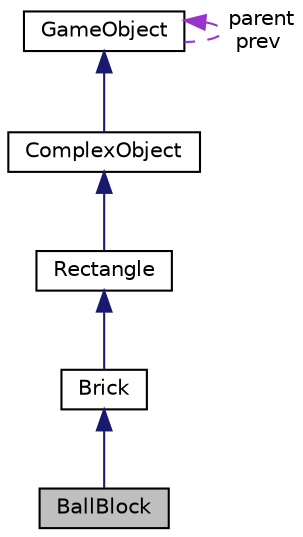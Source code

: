 digraph "BallBlock"
{
 // LATEX_PDF_SIZE
  edge [fontname="Helvetica",fontsize="10",labelfontname="Helvetica",labelfontsize="10"];
  node [fontname="Helvetica",fontsize="10",shape=record];
  Node1 [label="BallBlock",height=0.2,width=0.4,color="black", fillcolor="grey75", style="filled", fontcolor="black",tooltip=" "];
  Node2 -> Node1 [dir="back",color="midnightblue",fontsize="10",style="solid"];
  Node2 [label="Brick",height=0.2,width=0.4,color="black", fillcolor="white", style="filled",URL="$classBrick.html",tooltip=" "];
  Node3 -> Node2 [dir="back",color="midnightblue",fontsize="10",style="solid"];
  Node3 [label="Rectangle",height=0.2,width=0.4,color="black", fillcolor="white", style="filled",URL="$classRectangle.html",tooltip=" "];
  Node4 -> Node3 [dir="back",color="midnightblue",fontsize="10",style="solid"];
  Node4 [label="ComplexObject",height=0.2,width=0.4,color="black", fillcolor="white", style="filled",URL="$classComplexObject.html",tooltip=" "];
  Node5 -> Node4 [dir="back",color="midnightblue",fontsize="10",style="solid"];
  Node5 [label="GameObject",height=0.2,width=0.4,color="black", fillcolor="white", style="filled",URL="$classGameObject.html",tooltip=" "];
  Node5 -> Node5 [dir="back",color="darkorchid3",fontsize="10",style="dashed",label=" parent\nprev" ];
}
